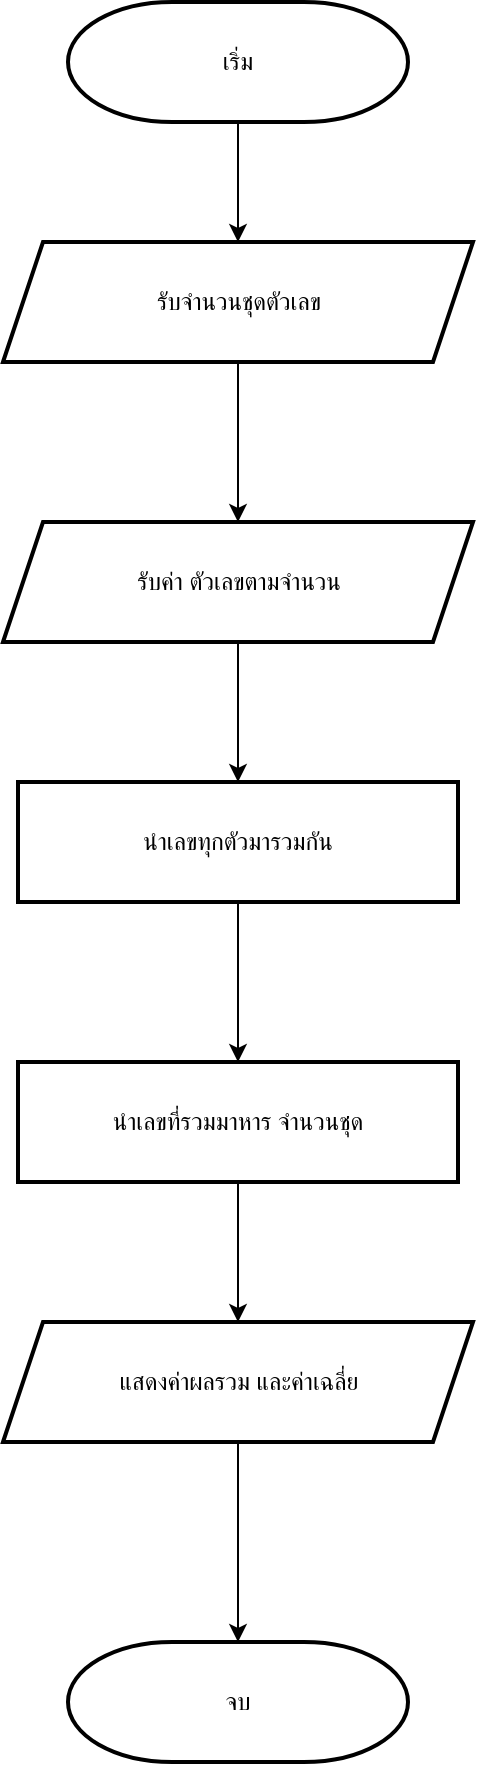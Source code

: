 <mxfile version="25.0.2">
  <diagram name="Page-1" id="ZFWVXQ1Z0pBYEthVD5IX">
    <mxGraphModel dx="715" dy="326" grid="1" gridSize="10" guides="1" tooltips="1" connect="1" arrows="1" fold="1" page="1" pageScale="1" pageWidth="827" pageHeight="1169" math="0" shadow="0">
      <root>
        <mxCell id="0" />
        <mxCell id="1" parent="0" />
        <mxCell id="icYldf21KDmBJMiBbyz4-2" value="" style="edgeStyle=orthogonalEdgeStyle;rounded=0;orthogonalLoop=1;jettySize=auto;html=1;" edge="1" parent="1" source="8qHCZE8XLDsl83MSMVz2-1" target="icYldf21KDmBJMiBbyz4-1">
          <mxGeometry relative="1" as="geometry" />
        </mxCell>
        <mxCell id="8qHCZE8XLDsl83MSMVz2-1" value="เริ่ม" style="strokeWidth=2;html=1;shape=mxgraph.flowchart.terminator;whiteSpace=wrap;" parent="1" vertex="1">
          <mxGeometry x="330" y="320" width="170" height="60" as="geometry" />
        </mxCell>
        <mxCell id="icYldf21KDmBJMiBbyz4-4" value="" style="edgeStyle=orthogonalEdgeStyle;rounded=0;orthogonalLoop=1;jettySize=auto;html=1;" edge="1" parent="1" source="icYldf21KDmBJMiBbyz4-1" target="icYldf21KDmBJMiBbyz4-3">
          <mxGeometry relative="1" as="geometry" />
        </mxCell>
        <mxCell id="icYldf21KDmBJMiBbyz4-1" value="รับจำนวนชุดตัวเลข" style="shape=parallelogram;perimeter=parallelogramPerimeter;whiteSpace=wrap;html=1;fixedSize=1;strokeWidth=2;" vertex="1" parent="1">
          <mxGeometry x="297.5" y="440" width="235" height="60" as="geometry" />
        </mxCell>
        <mxCell id="icYldf21KDmBJMiBbyz4-7" value="" style="edgeStyle=orthogonalEdgeStyle;rounded=0;orthogonalLoop=1;jettySize=auto;html=1;" edge="1" parent="1" source="icYldf21KDmBJMiBbyz4-3" target="icYldf21KDmBJMiBbyz4-6">
          <mxGeometry relative="1" as="geometry" />
        </mxCell>
        <mxCell id="icYldf21KDmBJMiBbyz4-3" value="รับค่า ตัวเลขตามจำนวน" style="shape=parallelogram;perimeter=parallelogramPerimeter;whiteSpace=wrap;html=1;fixedSize=1;strokeWidth=2;" vertex="1" parent="1">
          <mxGeometry x="297.5" y="580" width="235" height="60" as="geometry" />
        </mxCell>
        <mxCell id="icYldf21KDmBJMiBbyz4-9" value="" style="edgeStyle=orthogonalEdgeStyle;rounded=0;orthogonalLoop=1;jettySize=auto;html=1;" edge="1" parent="1" source="icYldf21KDmBJMiBbyz4-6" target="icYldf21KDmBJMiBbyz4-8">
          <mxGeometry relative="1" as="geometry" />
        </mxCell>
        <mxCell id="icYldf21KDmBJMiBbyz4-6" value="นำเลขทุกตัวมารวมกัน" style="whiteSpace=wrap;html=1;strokeWidth=2;" vertex="1" parent="1">
          <mxGeometry x="305" y="710" width="220" height="60" as="geometry" />
        </mxCell>
        <mxCell id="icYldf21KDmBJMiBbyz4-11" value="" style="edgeStyle=orthogonalEdgeStyle;rounded=0;orthogonalLoop=1;jettySize=auto;html=1;" edge="1" parent="1" source="icYldf21KDmBJMiBbyz4-8" target="icYldf21KDmBJMiBbyz4-10">
          <mxGeometry relative="1" as="geometry" />
        </mxCell>
        <mxCell id="icYldf21KDmBJMiBbyz4-8" value="นำเลขที่รวมมาหาร จำนวนชุด" style="whiteSpace=wrap;html=1;strokeWidth=2;" vertex="1" parent="1">
          <mxGeometry x="305" y="850" width="220" height="60" as="geometry" />
        </mxCell>
        <mxCell id="icYldf21KDmBJMiBbyz4-13" value="" style="edgeStyle=orthogonalEdgeStyle;rounded=0;orthogonalLoop=1;jettySize=auto;html=1;" edge="1" parent="1" source="icYldf21KDmBJMiBbyz4-10" target="icYldf21KDmBJMiBbyz4-12">
          <mxGeometry relative="1" as="geometry" />
        </mxCell>
        <mxCell id="icYldf21KDmBJMiBbyz4-10" value="&lt;div&gt;แสดงค่าผลรวม และค่าเฉลี่ย&lt;/div&gt;" style="shape=parallelogram;perimeter=parallelogramPerimeter;whiteSpace=wrap;html=1;fixedSize=1;strokeWidth=2;" vertex="1" parent="1">
          <mxGeometry x="297.5" y="980" width="235" height="60" as="geometry" />
        </mxCell>
        <mxCell id="icYldf21KDmBJMiBbyz4-12" value="จบ" style="strokeWidth=2;html=1;shape=mxgraph.flowchart.terminator;whiteSpace=wrap;" vertex="1" parent="1">
          <mxGeometry x="330" y="1140" width="170" height="60" as="geometry" />
        </mxCell>
      </root>
    </mxGraphModel>
  </diagram>
</mxfile>
